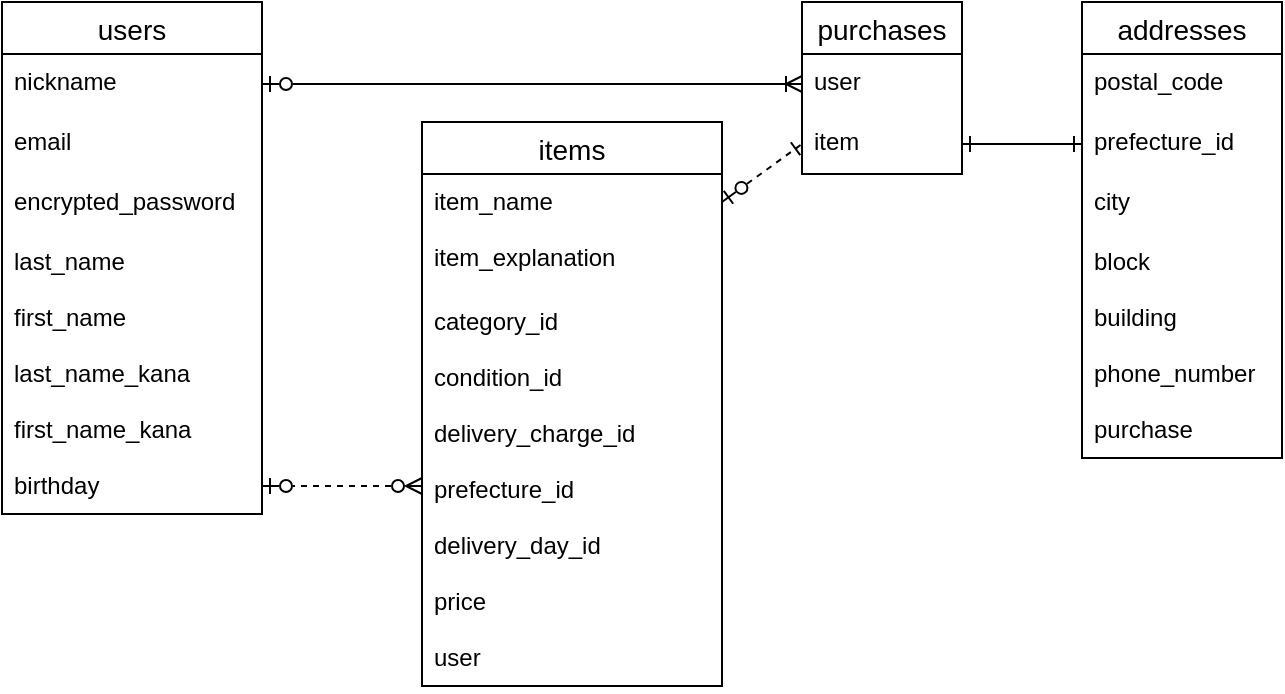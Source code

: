 <mxfile>
    <diagram id="153i2oEdOdE16b_fju37" name="ページ1">
        <mxGraphModel dx="838" dy="574" grid="1" gridSize="10" guides="1" tooltips="1" connect="1" arrows="1" fold="1" page="1" pageScale="1" pageWidth="827" pageHeight="1169" math="0" shadow="0">
            <root>
                <mxCell id="0"/>
                <mxCell id="1" parent="0"/>
                <mxCell id="2" value="users" style="swimlane;fontStyle=0;childLayout=stackLayout;horizontal=1;startSize=26;horizontalStack=0;resizeParent=1;resizeParentMax=0;resizeLast=0;collapsible=1;marginBottom=0;align=center;fontSize=14;" parent="1" vertex="1">
                    <mxGeometry x="40" y="40" width="130" height="256" as="geometry">
                        <mxRectangle x="40" y="70" width="50" height="26" as="alternateBounds"/>
                    </mxGeometry>
                </mxCell>
                <mxCell id="4" value="nickname" style="text;strokeColor=none;fillColor=none;spacingLeft=4;spacingRight=4;overflow=hidden;rotatable=0;points=[[0,0.5],[1,0.5]];portConstraint=eastwest;fontSize=12;" parent="2" vertex="1">
                    <mxGeometry y="26" width="130" height="30" as="geometry"/>
                </mxCell>
                <mxCell id="5" value="email" style="text;strokeColor=none;fillColor=none;spacingLeft=4;spacingRight=4;overflow=hidden;rotatable=0;points=[[0,0.5],[1,0.5]];portConstraint=eastwest;fontSize=12;" parent="2" vertex="1">
                    <mxGeometry y="56" width="130" height="30" as="geometry"/>
                </mxCell>
                <mxCell id="33" value="encrypted_password" style="text;strokeColor=none;fillColor=none;spacingLeft=4;spacingRight=4;overflow=hidden;rotatable=0;points=[[0,0.5],[1,0.5]];portConstraint=eastwest;fontSize=12;fontFamily=Helvetica;" parent="2" vertex="1">
                    <mxGeometry y="86" width="130" height="30" as="geometry"/>
                </mxCell>
                <mxCell id="51" value="last_name" style="text;strokeColor=none;fillColor=none;spacingLeft=4;spacingRight=4;overflow=hidden;rotatable=0;points=[[0,0.5],[1,0.5]];portConstraint=eastwest;fontSize=12;fontFamily=Helvetica;" parent="2" vertex="1">
                    <mxGeometry y="116" width="130" height="28" as="geometry"/>
                </mxCell>
                <mxCell id="49" value="first_name" style="text;strokeColor=none;fillColor=none;spacingLeft=4;spacingRight=4;overflow=hidden;rotatable=0;points=[[0,0.5],[1,0.5]];portConstraint=eastwest;fontSize=12;fontFamily=Helvetica;container=0;" parent="2" vertex="1">
                    <mxGeometry y="144" width="130" height="28" as="geometry"/>
                </mxCell>
                <mxCell id="41" value="last_name_kana" style="text;strokeColor=none;fillColor=none;spacingLeft=4;spacingRight=4;overflow=hidden;rotatable=0;points=[[0,0.5],[1,0.5]];portConstraint=eastwest;fontSize=12;fontFamily=Helvetica;" parent="2" vertex="1">
                    <mxGeometry y="172" width="130" height="28" as="geometry"/>
                </mxCell>
                <mxCell id="53" value="first_name_kana" style="text;strokeColor=none;fillColor=none;spacingLeft=4;spacingRight=4;overflow=hidden;rotatable=0;points=[[0,0.5],[1,0.5]];portConstraint=eastwest;fontSize=12;fontFamily=Helvetica;" parent="2" vertex="1">
                    <mxGeometry y="200" width="130" height="28" as="geometry"/>
                </mxCell>
                <mxCell id="52" value="birthday" style="text;strokeColor=none;fillColor=none;spacingLeft=4;spacingRight=4;overflow=hidden;rotatable=0;points=[[0,0.5],[1,0.5]];portConstraint=eastwest;fontSize=12;fontFamily=Helvetica;" parent="2" vertex="1">
                    <mxGeometry y="228" width="130" height="28" as="geometry"/>
                </mxCell>
                <mxCell id="55" value="items" style="swimlane;fontStyle=0;childLayout=stackLayout;horizontal=1;startSize=26;horizontalStack=0;resizeParent=1;resizeParentMax=0;resizeLast=0;collapsible=1;marginBottom=0;align=center;fontSize=14;" parent="1" vertex="1">
                    <mxGeometry x="250" y="100" width="150" height="282" as="geometry">
                        <mxRectangle x="40" y="70" width="50" height="26" as="alternateBounds"/>
                    </mxGeometry>
                </mxCell>
                <mxCell id="58" value="item_name" style="text;strokeColor=none;fillColor=none;spacingLeft=4;spacingRight=4;overflow=hidden;rotatable=0;points=[[0,0.5],[1,0.5]];portConstraint=eastwest;fontSize=12;" parent="55" vertex="1">
                    <mxGeometry y="26" width="150" height="28" as="geometry"/>
                </mxCell>
                <mxCell id="59" value="item_explanation" style="text;strokeColor=none;fillColor=none;spacingLeft=4;spacingRight=4;overflow=hidden;rotatable=0;points=[[0,0.5],[1,0.5]];portConstraint=eastwest;fontSize=12;fontFamily=Helvetica;" parent="55" vertex="1">
                    <mxGeometry y="54" width="150" height="32" as="geometry"/>
                </mxCell>
                <mxCell id="60" value="category_id" style="text;strokeColor=none;fillColor=none;spacingLeft=4;spacingRight=4;overflow=hidden;rotatable=0;points=[[0,0.5],[1,0.5]];portConstraint=eastwest;fontSize=12;fontFamily=Helvetica;" parent="55" vertex="1">
                    <mxGeometry y="86" width="150" height="28" as="geometry"/>
                </mxCell>
                <mxCell id="61" value="condition_id" style="text;strokeColor=none;fillColor=none;spacingLeft=4;spacingRight=4;overflow=hidden;rotatable=0;points=[[0,0.5],[1,0.5]];portConstraint=eastwest;fontSize=12;fontFamily=Helvetica;container=0;" parent="55" vertex="1">
                    <mxGeometry y="114" width="150" height="28" as="geometry"/>
                </mxCell>
                <mxCell id="62" value="delivery_charge_id" style="text;strokeColor=none;fillColor=none;spacingLeft=4;spacingRight=4;overflow=hidden;rotatable=0;points=[[0,0.5],[1,0.5]];portConstraint=eastwest;fontSize=12;fontFamily=Helvetica;" parent="55" vertex="1">
                    <mxGeometry y="142" width="150" height="28" as="geometry"/>
                </mxCell>
                <mxCell id="63" value="prefecture_id" style="text;strokeColor=none;fillColor=none;spacingLeft=4;spacingRight=4;overflow=hidden;rotatable=0;points=[[0,0.5],[1,0.5]];portConstraint=eastwest;fontSize=12;fontFamily=Helvetica;" parent="55" vertex="1">
                    <mxGeometry y="170" width="150" height="28" as="geometry"/>
                </mxCell>
                <mxCell id="64" value="delivery_day_id" style="text;strokeColor=none;fillColor=none;spacingLeft=4;spacingRight=4;overflow=hidden;rotatable=0;points=[[0,0.5],[1,0.5]];portConstraint=eastwest;fontSize=12;fontFamily=Helvetica;" parent="55" vertex="1">
                    <mxGeometry y="198" width="150" height="28" as="geometry"/>
                </mxCell>
                <mxCell id="65" value="price" style="text;strokeColor=none;fillColor=none;spacingLeft=4;spacingRight=4;overflow=hidden;rotatable=0;points=[[0,0.5],[1,0.5]];portConstraint=eastwest;fontSize=12;fontFamily=Helvetica;" parent="55" vertex="1">
                    <mxGeometry y="226" width="150" height="28" as="geometry"/>
                </mxCell>
                <mxCell id="66" value="user" style="text;strokeColor=none;fillColor=none;spacingLeft=4;spacingRight=4;overflow=hidden;rotatable=0;points=[[0,0.5],[1,0.5]];portConstraint=eastwest;fontSize=12;fontFamily=Helvetica;" parent="55" vertex="1">
                    <mxGeometry y="254" width="150" height="28" as="geometry"/>
                </mxCell>
                <mxCell id="75" value="purchases" style="swimlane;fontStyle=0;childLayout=stackLayout;horizontal=1;startSize=26;horizontalStack=0;resizeParent=1;resizeParentMax=0;resizeLast=0;collapsible=1;marginBottom=0;align=center;fontSize=14;fontFamily=Helvetica;fillColor=none;" parent="1" vertex="1">
                    <mxGeometry x="440" y="40" width="80" height="86" as="geometry"/>
                </mxCell>
                <mxCell id="77" value="user" style="text;strokeColor=none;fillColor=none;spacingLeft=4;spacingRight=4;overflow=hidden;rotatable=0;points=[[0,0.5],[1,0.5]];portConstraint=eastwest;fontSize=12;fontFamily=Helvetica;" parent="75" vertex="1">
                    <mxGeometry y="26" width="80" height="30" as="geometry"/>
                </mxCell>
                <mxCell id="78" value="item" style="text;strokeColor=none;fillColor=none;spacingLeft=4;spacingRight=4;overflow=hidden;rotatable=0;points=[[0,0.5],[1,0.5]];portConstraint=eastwest;fontSize=12;fontFamily=Helvetica;" parent="75" vertex="1">
                    <mxGeometry y="56" width="80" height="30" as="geometry"/>
                </mxCell>
                <mxCell id="79" value="addresses" style="swimlane;fontStyle=0;childLayout=stackLayout;horizontal=1;startSize=26;horizontalStack=0;resizeParent=1;resizeParentMax=0;resizeLast=0;collapsible=1;marginBottom=0;align=center;fontSize=14;" parent="1" vertex="1">
                    <mxGeometry x="580" y="40" width="100" height="228" as="geometry">
                        <mxRectangle x="40" y="70" width="50" height="26" as="alternateBounds"/>
                    </mxGeometry>
                </mxCell>
                <mxCell id="81" value="postal_code" style="text;strokeColor=none;fillColor=none;spacingLeft=4;spacingRight=4;overflow=hidden;rotatable=0;points=[[0,0.5],[1,0.5]];portConstraint=eastwest;fontSize=12;" parent="79" vertex="1">
                    <mxGeometry y="26" width="100" height="30" as="geometry"/>
                </mxCell>
                <mxCell id="82" value="prefecture_id" style="text;strokeColor=none;fillColor=none;spacingLeft=4;spacingRight=4;overflow=hidden;rotatable=0;points=[[0,0.5],[1,0.5]];portConstraint=eastwest;fontSize=12;" parent="79" vertex="1">
                    <mxGeometry y="56" width="100" height="30" as="geometry"/>
                </mxCell>
                <mxCell id="83" value="city" style="text;strokeColor=none;fillColor=none;spacingLeft=4;spacingRight=4;overflow=hidden;rotatable=0;points=[[0,0.5],[1,0.5]];portConstraint=eastwest;fontSize=12;fontFamily=Helvetica;" parent="79" vertex="1">
                    <mxGeometry y="86" width="100" height="30" as="geometry"/>
                </mxCell>
                <mxCell id="84" value="block" style="text;strokeColor=none;fillColor=none;spacingLeft=4;spacingRight=4;overflow=hidden;rotatable=0;points=[[0,0.5],[1,0.5]];portConstraint=eastwest;fontSize=12;fontFamily=Helvetica;" parent="79" vertex="1">
                    <mxGeometry y="116" width="100" height="28" as="geometry"/>
                </mxCell>
                <mxCell id="85" value="building" style="text;strokeColor=none;fillColor=none;spacingLeft=4;spacingRight=4;overflow=hidden;rotatable=0;points=[[0,0.5],[1,0.5]];portConstraint=eastwest;fontSize=12;fontFamily=Helvetica;container=0;" parent="79" vertex="1">
                    <mxGeometry y="144" width="100" height="28" as="geometry"/>
                </mxCell>
                <mxCell id="86" value="phone_number&#10;" style="text;strokeColor=none;fillColor=none;spacingLeft=4;spacingRight=4;overflow=hidden;rotatable=0;points=[[0,0.5],[1,0.5]];portConstraint=eastwest;fontSize=12;fontFamily=Helvetica;" parent="79" vertex="1">
                    <mxGeometry y="172" width="100" height="28" as="geometry"/>
                </mxCell>
                <mxCell id="106" value="purchase" style="text;strokeColor=none;fillColor=none;spacingLeft=4;spacingRight=4;overflow=hidden;rotatable=0;points=[[0,0.5],[1,0.5]];portConstraint=eastwest;fontSize=12;fontFamily=Helvetica;" parent="79" vertex="1">
                    <mxGeometry y="200" width="100" height="28" as="geometry"/>
                </mxCell>
                <mxCell id="99" style="edgeStyle=none;rounded=1;html=1;dashed=1;fontFamily=Helvetica;startArrow=ERzeroToMany;startFill=0;endArrow=ERzeroToOne;endFill=0;strokeColor=default;entryX=1;entryY=0.5;entryDx=0;entryDy=0;" parent="1" target="52" edge="1">
                    <mxGeometry relative="1" as="geometry">
                        <mxPoint x="250" y="282" as="sourcePoint"/>
                        <mxPoint x="190" y="306" as="targetPoint"/>
                        <Array as="points"/>
                    </mxGeometry>
                </mxCell>
                <mxCell id="100" style="edgeStyle=none;rounded=1;html=1;dashed=1;fontFamily=Helvetica;startArrow=ERzeroToOne;startFill=0;endArrow=ERone;endFill=0;strokeColor=default;entryX=0;entryY=0.5;entryDx=0;entryDy=0;exitX=1;exitY=0.5;exitDx=0;exitDy=0;" parent="1" target="78" edge="1" source="58">
                    <mxGeometry relative="1" as="geometry">
                        <mxPoint x="350" y="139" as="targetPoint"/>
                        <mxPoint x="356" y="140" as="sourcePoint"/>
                    </mxGeometry>
                </mxCell>
                <mxCell id="104" style="edgeStyle=none;rounded=1;html=1;exitX=1;exitY=0.5;exitDx=0;exitDy=0;dashed=1;fontFamily=Helvetica;startArrow=ERone;startFill=0;endArrow=ERone;endFill=0;strokeColor=default;entryX=0;entryY=0.5;entryDx=0;entryDy=0;" parent="1" source="78" target="82" edge="1">
                    <mxGeometry relative="1" as="geometry">
                        <mxPoint x="570" y="111" as="targetPoint"/>
                    </mxGeometry>
                </mxCell>
                <mxCell id="107" style="edgeStyle=none;html=1;exitX=1;exitY=0.5;exitDx=0;exitDy=0;entryX=0;entryY=0.5;entryDx=0;entryDy=0;endArrow=ERoneToMany;endFill=0;startArrow=ERzeroToOne;startFill=0;" parent="1" source="4" target="77" edge="1">
                    <mxGeometry relative="1" as="geometry"/>
                </mxCell>
                <mxCell id="108" value="" style="edgeStyle=none;html=1;startArrow=ERone;startFill=0;endArrow=ERone;endFill=0;" parent="1" source="82" target="78" edge="1">
                    <mxGeometry relative="1" as="geometry"/>
                </mxCell>
            </root>
        </mxGraphModel>
    </diagram>
</mxfile>